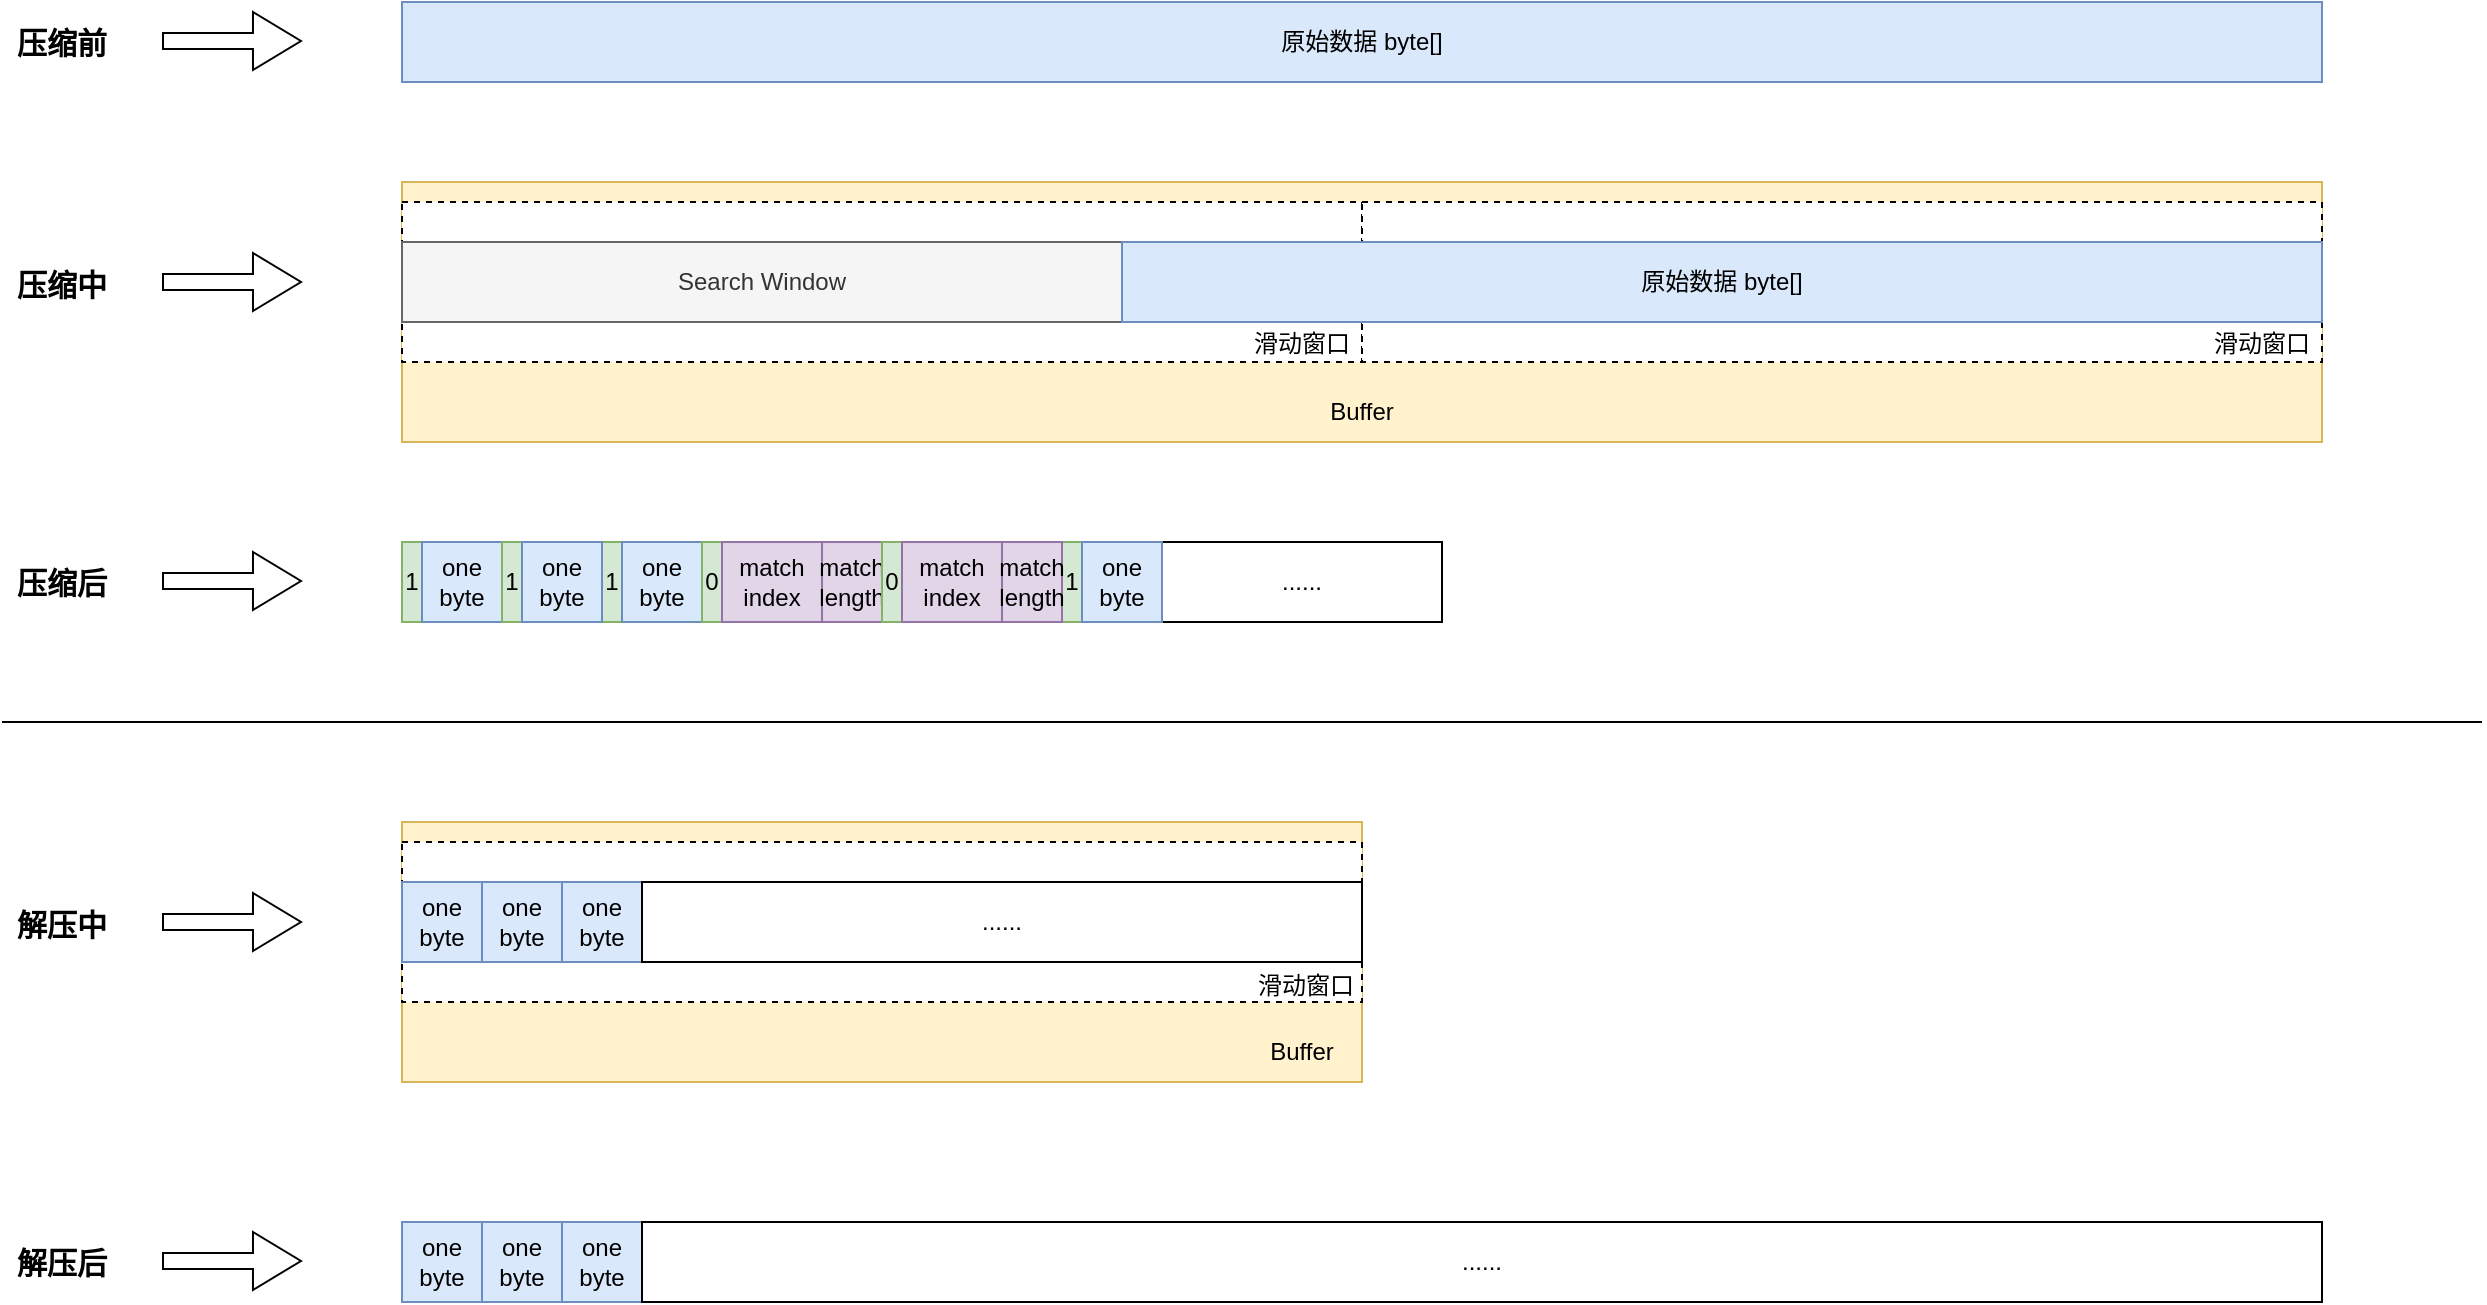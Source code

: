<mxfile version="22.1.21" type="github">
  <diagram name="第 1 页" id="bILNH9FkT7BqDJtDoxzQ">
    <mxGraphModel dx="2261" dy="771" grid="1" gridSize="10" guides="1" tooltips="1" connect="1" arrows="1" fold="1" page="1" pageScale="1" pageWidth="827" pageHeight="1169" math="0" shadow="0">
      <root>
        <mxCell id="0" />
        <mxCell id="1" parent="0" />
        <mxCell id="4c4bXw9lh5W2jgaI4jPR-57" value="" style="rounded=0;whiteSpace=wrap;html=1;fillColor=#fff2cc;strokeColor=#d6b656;" vertex="1" parent="1">
          <mxGeometry y="450" width="480" height="130" as="geometry" />
        </mxCell>
        <mxCell id="4c4bXw9lh5W2jgaI4jPR-8" value="" style="rounded=0;whiteSpace=wrap;html=1;fillColor=#fff2cc;strokeColor=#d6b656;" vertex="1" parent="1">
          <mxGeometry y="130" width="960" height="130" as="geometry" />
        </mxCell>
        <mxCell id="4c4bXw9lh5W2jgaI4jPR-5" value="" style="rounded=0;whiteSpace=wrap;html=1;fillColor=default;dashed=1;" vertex="1" parent="1">
          <mxGeometry y="140" width="480" height="80" as="geometry" />
        </mxCell>
        <mxCell id="4c4bXw9lh5W2jgaI4jPR-1" value="原始数据 byte[]" style="rounded=0;whiteSpace=wrap;html=1;fillColor=#dae8fc;strokeColor=#6c8ebf;" vertex="1" parent="1">
          <mxGeometry y="40" width="960" height="40" as="geometry" />
        </mxCell>
        <mxCell id="4c4bXw9lh5W2jgaI4jPR-4" value="Search Window" style="rounded=0;whiteSpace=wrap;html=1;fillColor=#f5f5f5;fontColor=#333333;strokeColor=#666666;" vertex="1" parent="1">
          <mxGeometry y="160" width="360" height="40" as="geometry" />
        </mxCell>
        <mxCell id="4c4bXw9lh5W2jgaI4jPR-7" value="滑动窗口" style="text;html=1;strokeColor=none;fillColor=none;align=center;verticalAlign=middle;whiteSpace=wrap;rounded=0;" vertex="1" parent="1">
          <mxGeometry x="420" y="196" width="60" height="30" as="geometry" />
        </mxCell>
        <mxCell id="4c4bXw9lh5W2jgaI4jPR-9" value="Buffer" style="text;html=1;strokeColor=none;fillColor=none;align=center;verticalAlign=middle;whiteSpace=wrap;rounded=0;" vertex="1" parent="1">
          <mxGeometry x="450" y="230" width="60" height="30" as="geometry" />
        </mxCell>
        <mxCell id="4c4bXw9lh5W2jgaI4jPR-47" value="&lt;font style=&quot;font-size: 15px;&quot;&gt;&lt;b&gt;压缩前&lt;/b&gt;&lt;/font&gt;" style="text;html=1;strokeColor=none;fillColor=none;align=center;verticalAlign=middle;whiteSpace=wrap;rounded=0;" vertex="1" parent="1">
          <mxGeometry x="-200" y="40" width="60" height="40" as="geometry" />
        </mxCell>
        <mxCell id="4c4bXw9lh5W2jgaI4jPR-48" value="&lt;font style=&quot;font-size: 15px;&quot;&gt;&lt;b&gt;压缩中&lt;/b&gt;&lt;/font&gt;" style="text;html=1;strokeColor=none;fillColor=none;align=center;verticalAlign=middle;whiteSpace=wrap;rounded=0;" vertex="1" parent="1">
          <mxGeometry x="-200" y="161" width="60" height="39" as="geometry" />
        </mxCell>
        <mxCell id="4c4bXw9lh5W2jgaI4jPR-49" value="" style="group" vertex="1" connectable="0" parent="1">
          <mxGeometry y="310" width="520" height="40" as="geometry" />
        </mxCell>
        <mxCell id="4c4bXw9lh5W2jgaI4jPR-46" value="......" style="rounded=0;whiteSpace=wrap;html=1;" vertex="1" parent="4c4bXw9lh5W2jgaI4jPR-49">
          <mxGeometry x="380" width="140" height="40" as="geometry" />
        </mxCell>
        <mxCell id="4c4bXw9lh5W2jgaI4jPR-16" value="" style="group;fillColor=#dae8fc;strokeColor=#6c8ebf;" vertex="1" connectable="0" parent="4c4bXw9lh5W2jgaI4jPR-49">
          <mxGeometry width="50" height="40" as="geometry" />
        </mxCell>
        <mxCell id="4c4bXw9lh5W2jgaI4jPR-10" value="1" style="rounded=0;whiteSpace=wrap;html=1;fillColor=#d5e8d4;strokeColor=#82b366;" vertex="1" parent="4c4bXw9lh5W2jgaI4jPR-16">
          <mxGeometry width="10" height="40" as="geometry" />
        </mxCell>
        <mxCell id="4c4bXw9lh5W2jgaI4jPR-11" value="one&lt;br&gt;byte" style="rounded=0;whiteSpace=wrap;html=1;fillColor=#dae8fc;strokeColor=#6c8ebf;" vertex="1" parent="4c4bXw9lh5W2jgaI4jPR-16">
          <mxGeometry x="10" width="40" height="40" as="geometry" />
        </mxCell>
        <mxCell id="4c4bXw9lh5W2jgaI4jPR-17" value="" style="group;fillColor=#dae8fc;strokeColor=#6c8ebf;container=0;" vertex="1" connectable="0" parent="4c4bXw9lh5W2jgaI4jPR-49">
          <mxGeometry x="50" width="50" height="40" as="geometry" />
        </mxCell>
        <mxCell id="4c4bXw9lh5W2jgaI4jPR-21" value="1" style="rounded=0;whiteSpace=wrap;html=1;fillColor=#d5e8d4;strokeColor=#82b366;" vertex="1" parent="4c4bXw9lh5W2jgaI4jPR-49">
          <mxGeometry x="100" width="10" height="40" as="geometry" />
        </mxCell>
        <mxCell id="4c4bXw9lh5W2jgaI4jPR-22" value="one&lt;br&gt;byte" style="rounded=0;whiteSpace=wrap;html=1;fillColor=#dae8fc;strokeColor=#6c8ebf;" vertex="1" parent="4c4bXw9lh5W2jgaI4jPR-49">
          <mxGeometry x="110" width="40" height="40" as="geometry" />
        </mxCell>
        <mxCell id="4c4bXw9lh5W2jgaI4jPR-43" value="" style="group;fillColor=#dae8fc;strokeColor=#6c8ebf;container=0;" vertex="1" connectable="0" parent="4c4bXw9lh5W2jgaI4jPR-49">
          <mxGeometry x="330" width="50" height="40" as="geometry" />
        </mxCell>
        <mxCell id="4c4bXw9lh5W2jgaI4jPR-44" value="1" style="rounded=0;whiteSpace=wrap;html=1;fillColor=#d5e8d4;strokeColor=#82b366;" vertex="1" parent="4c4bXw9lh5W2jgaI4jPR-49">
          <mxGeometry x="330" width="10" height="40" as="geometry" />
        </mxCell>
        <mxCell id="4c4bXw9lh5W2jgaI4jPR-45" value="one&lt;br&gt;byte" style="rounded=0;whiteSpace=wrap;html=1;fillColor=#dae8fc;strokeColor=#6c8ebf;" vertex="1" parent="4c4bXw9lh5W2jgaI4jPR-49">
          <mxGeometry x="340" width="40" height="40" as="geometry" />
        </mxCell>
        <mxCell id="4c4bXw9lh5W2jgaI4jPR-18" value="1" style="rounded=0;whiteSpace=wrap;html=1;fillColor=#d5e8d4;strokeColor=#82b366;" vertex="1" parent="4c4bXw9lh5W2jgaI4jPR-49">
          <mxGeometry x="50" width="10" height="40" as="geometry" />
        </mxCell>
        <mxCell id="4c4bXw9lh5W2jgaI4jPR-19" value="one&lt;br&gt;byte" style="rounded=0;whiteSpace=wrap;html=1;fillColor=#dae8fc;strokeColor=#6c8ebf;" vertex="1" parent="4c4bXw9lh5W2jgaI4jPR-49">
          <mxGeometry x="60" width="40" height="40" as="geometry" />
        </mxCell>
        <mxCell id="4c4bXw9lh5W2jgaI4jPR-35" value="0" style="rounded=0;whiteSpace=wrap;html=1;fillColor=#d5e8d4;strokeColor=#82b366;" vertex="1" parent="4c4bXw9lh5W2jgaI4jPR-49">
          <mxGeometry x="150" width="10" height="40" as="geometry" />
        </mxCell>
        <mxCell id="4c4bXw9lh5W2jgaI4jPR-36" value="match index" style="rounded=0;whiteSpace=wrap;html=1;fillColor=#e1d5e7;strokeColor=#9673a6;" vertex="1" parent="4c4bXw9lh5W2jgaI4jPR-49">
          <mxGeometry x="160" width="50" height="40" as="geometry" />
        </mxCell>
        <mxCell id="4c4bXw9lh5W2jgaI4jPR-37" value="match length" style="rounded=0;whiteSpace=wrap;html=1;fillColor=#e1d5e7;strokeColor=#9673a6;" vertex="1" parent="4c4bXw9lh5W2jgaI4jPR-49">
          <mxGeometry x="210" width="30" height="40" as="geometry" />
        </mxCell>
        <mxCell id="4c4bXw9lh5W2jgaI4jPR-40" value="0" style="rounded=0;whiteSpace=wrap;html=1;fillColor=#d5e8d4;strokeColor=#82b366;" vertex="1" parent="4c4bXw9lh5W2jgaI4jPR-49">
          <mxGeometry x="240" width="10" height="40" as="geometry" />
        </mxCell>
        <mxCell id="4c4bXw9lh5W2jgaI4jPR-41" value="match index" style="rounded=0;whiteSpace=wrap;html=1;fillColor=#e1d5e7;strokeColor=#9673a6;" vertex="1" parent="4c4bXw9lh5W2jgaI4jPR-49">
          <mxGeometry x="250" width="50" height="40" as="geometry" />
        </mxCell>
        <mxCell id="4c4bXw9lh5W2jgaI4jPR-42" value="match length" style="rounded=0;whiteSpace=wrap;html=1;fillColor=#e1d5e7;strokeColor=#9673a6;" vertex="1" parent="4c4bXw9lh5W2jgaI4jPR-49">
          <mxGeometry x="300" width="30" height="40" as="geometry" />
        </mxCell>
        <mxCell id="4c4bXw9lh5W2jgaI4jPR-50" value="&lt;font style=&quot;font-size: 15px;&quot;&gt;&lt;b&gt;压缩后&lt;/b&gt;&lt;/font&gt;" style="text;html=1;strokeColor=none;fillColor=none;align=center;verticalAlign=middle;whiteSpace=wrap;rounded=0;" vertex="1" parent="1">
          <mxGeometry x="-200" y="310" width="60" height="40" as="geometry" />
        </mxCell>
        <mxCell id="4c4bXw9lh5W2jgaI4jPR-51" value="" style="shape=flexArrow;endArrow=classic;html=1;rounded=0;width=8;endSize=7.67;" edge="1" parent="1">
          <mxGeometry width="50" height="50" relative="1" as="geometry">
            <mxPoint x="-120" y="59.5" as="sourcePoint" />
            <mxPoint x="-50" y="59.5" as="targetPoint" />
          </mxGeometry>
        </mxCell>
        <mxCell id="4c4bXw9lh5W2jgaI4jPR-52" value="" style="shape=flexArrow;endArrow=classic;html=1;rounded=0;width=8;endSize=7.67;" edge="1" parent="1">
          <mxGeometry width="50" height="50" relative="1" as="geometry">
            <mxPoint x="-120" y="180" as="sourcePoint" />
            <mxPoint x="-50" y="180" as="targetPoint" />
          </mxGeometry>
        </mxCell>
        <mxCell id="4c4bXw9lh5W2jgaI4jPR-53" value="" style="shape=flexArrow;endArrow=classic;html=1;rounded=0;width=8;endSize=7.67;" edge="1" parent="1">
          <mxGeometry width="50" height="50" relative="1" as="geometry">
            <mxPoint x="-120" y="329.5" as="sourcePoint" />
            <mxPoint x="-50" y="329.5" as="targetPoint" />
          </mxGeometry>
        </mxCell>
        <mxCell id="4c4bXw9lh5W2jgaI4jPR-54" value="" style="rounded=0;whiteSpace=wrap;html=1;fillColor=default;dashed=1;" vertex="1" parent="1">
          <mxGeometry x="480" y="140" width="480" height="80" as="geometry" />
        </mxCell>
        <mxCell id="4c4bXw9lh5W2jgaI4jPR-3" value="原始数据 byte[]" style="rounded=0;whiteSpace=wrap;html=1;fillColor=#dae8fc;strokeColor=#6c8ebf;" vertex="1" parent="1">
          <mxGeometry x="360" y="160" width="600" height="40" as="geometry" />
        </mxCell>
        <mxCell id="4c4bXw9lh5W2jgaI4jPR-55" value="滑动窗口" style="text;html=1;strokeColor=none;fillColor=none;align=center;verticalAlign=middle;whiteSpace=wrap;rounded=0;" vertex="1" parent="1">
          <mxGeometry x="900" y="196" width="60" height="30" as="geometry" />
        </mxCell>
        <mxCell id="4c4bXw9lh5W2jgaI4jPR-56" value="" style="rounded=0;whiteSpace=wrap;html=1;fillColor=default;dashed=1;" vertex="1" parent="1">
          <mxGeometry y="460" width="480" height="80" as="geometry" />
        </mxCell>
        <mxCell id="4c4bXw9lh5W2jgaI4jPR-60" value="Buffer" style="text;html=1;strokeColor=none;fillColor=none;align=center;verticalAlign=middle;whiteSpace=wrap;rounded=0;" vertex="1" parent="1">
          <mxGeometry x="420" y="550" width="60" height="30" as="geometry" />
        </mxCell>
        <mxCell id="4c4bXw9lh5W2jgaI4jPR-61" value="滑动窗口" style="text;html=1;strokeColor=none;fillColor=none;align=center;verticalAlign=middle;whiteSpace=wrap;rounded=0;" vertex="1" parent="1">
          <mxGeometry x="422" y="517" width="60" height="30" as="geometry" />
        </mxCell>
        <mxCell id="4c4bXw9lh5W2jgaI4jPR-62" value="&lt;font style=&quot;font-size: 15px;&quot;&gt;&lt;b&gt;解压中&lt;/b&gt;&lt;/font&gt;" style="text;html=1;strokeColor=none;fillColor=none;align=center;verticalAlign=middle;whiteSpace=wrap;rounded=0;" vertex="1" parent="1">
          <mxGeometry x="-200" y="481" width="60" height="39" as="geometry" />
        </mxCell>
        <mxCell id="4c4bXw9lh5W2jgaI4jPR-63" value="" style="shape=flexArrow;endArrow=classic;html=1;rounded=0;width=8;endSize=7.67;" edge="1" parent="1">
          <mxGeometry width="50" height="50" relative="1" as="geometry">
            <mxPoint x="-120" y="500" as="sourcePoint" />
            <mxPoint x="-50" y="500" as="targetPoint" />
          </mxGeometry>
        </mxCell>
        <mxCell id="4c4bXw9lh5W2jgaI4jPR-86" value="" style="group" vertex="1" connectable="0" parent="1">
          <mxGeometry y="480" width="480" height="40" as="geometry" />
        </mxCell>
        <mxCell id="4c4bXw9lh5W2jgaI4jPR-58" value="one byte" style="rounded=0;whiteSpace=wrap;html=1;fillColor=#dae8fc;strokeColor=#6c8ebf;" vertex="1" parent="4c4bXw9lh5W2jgaI4jPR-86">
          <mxGeometry width="40" height="40" as="geometry" />
        </mxCell>
        <mxCell id="4c4bXw9lh5W2jgaI4jPR-59" value="one byte" style="rounded=0;whiteSpace=wrap;html=1;fillColor=#dae8fc;strokeColor=#6c8ebf;" vertex="1" parent="4c4bXw9lh5W2jgaI4jPR-86">
          <mxGeometry x="40" width="40" height="40" as="geometry" />
        </mxCell>
        <mxCell id="4c4bXw9lh5W2jgaI4jPR-64" value="one byte" style="rounded=0;whiteSpace=wrap;html=1;fillColor=#dae8fc;strokeColor=#6c8ebf;" vertex="1" parent="4c4bXw9lh5W2jgaI4jPR-86">
          <mxGeometry x="80" width="40" height="40" as="geometry" />
        </mxCell>
        <mxCell id="4c4bXw9lh5W2jgaI4jPR-84" value="......" style="rounded=0;whiteSpace=wrap;html=1;" vertex="1" parent="4c4bXw9lh5W2jgaI4jPR-86">
          <mxGeometry x="120" width="360" height="40" as="geometry" />
        </mxCell>
        <mxCell id="4c4bXw9lh5W2jgaI4jPR-88" value="one byte" style="rounded=0;whiteSpace=wrap;html=1;fillColor=#dae8fc;strokeColor=#6c8ebf;" vertex="1" parent="1">
          <mxGeometry y="650" width="40" height="40" as="geometry" />
        </mxCell>
        <mxCell id="4c4bXw9lh5W2jgaI4jPR-89" value="one byte" style="rounded=0;whiteSpace=wrap;html=1;fillColor=#dae8fc;strokeColor=#6c8ebf;" vertex="1" parent="1">
          <mxGeometry x="40" y="650" width="40" height="40" as="geometry" />
        </mxCell>
        <mxCell id="4c4bXw9lh5W2jgaI4jPR-90" value="one byte" style="rounded=0;whiteSpace=wrap;html=1;fillColor=#dae8fc;strokeColor=#6c8ebf;" vertex="1" parent="1">
          <mxGeometry x="80" y="650" width="40" height="40" as="geometry" />
        </mxCell>
        <mxCell id="4c4bXw9lh5W2jgaI4jPR-91" value="......" style="rounded=0;whiteSpace=wrap;html=1;" vertex="1" parent="1">
          <mxGeometry x="120" y="650" width="840" height="40" as="geometry" />
        </mxCell>
        <mxCell id="4c4bXw9lh5W2jgaI4jPR-92" value="&lt;span style=&quot;font-size: 15px;&quot;&gt;&lt;b&gt;解压后&lt;/b&gt;&lt;/span&gt;" style="text;html=1;strokeColor=none;fillColor=none;align=center;verticalAlign=middle;whiteSpace=wrap;rounded=0;" vertex="1" parent="1">
          <mxGeometry x="-200" y="650" width="60" height="40" as="geometry" />
        </mxCell>
        <mxCell id="4c4bXw9lh5W2jgaI4jPR-93" value="" style="shape=flexArrow;endArrow=classic;html=1;rounded=0;width=8;endSize=7.67;" edge="1" parent="1">
          <mxGeometry width="50" height="50" relative="1" as="geometry">
            <mxPoint x="-120" y="669.5" as="sourcePoint" />
            <mxPoint x="-50" y="669.5" as="targetPoint" />
          </mxGeometry>
        </mxCell>
        <mxCell id="4c4bXw9lh5W2jgaI4jPR-94" value="" style="endArrow=none;html=1;rounded=0;" edge="1" parent="1">
          <mxGeometry width="50" height="50" relative="1" as="geometry">
            <mxPoint x="-200" y="400" as="sourcePoint" />
            <mxPoint x="1040" y="400" as="targetPoint" />
          </mxGeometry>
        </mxCell>
      </root>
    </mxGraphModel>
  </diagram>
</mxfile>
